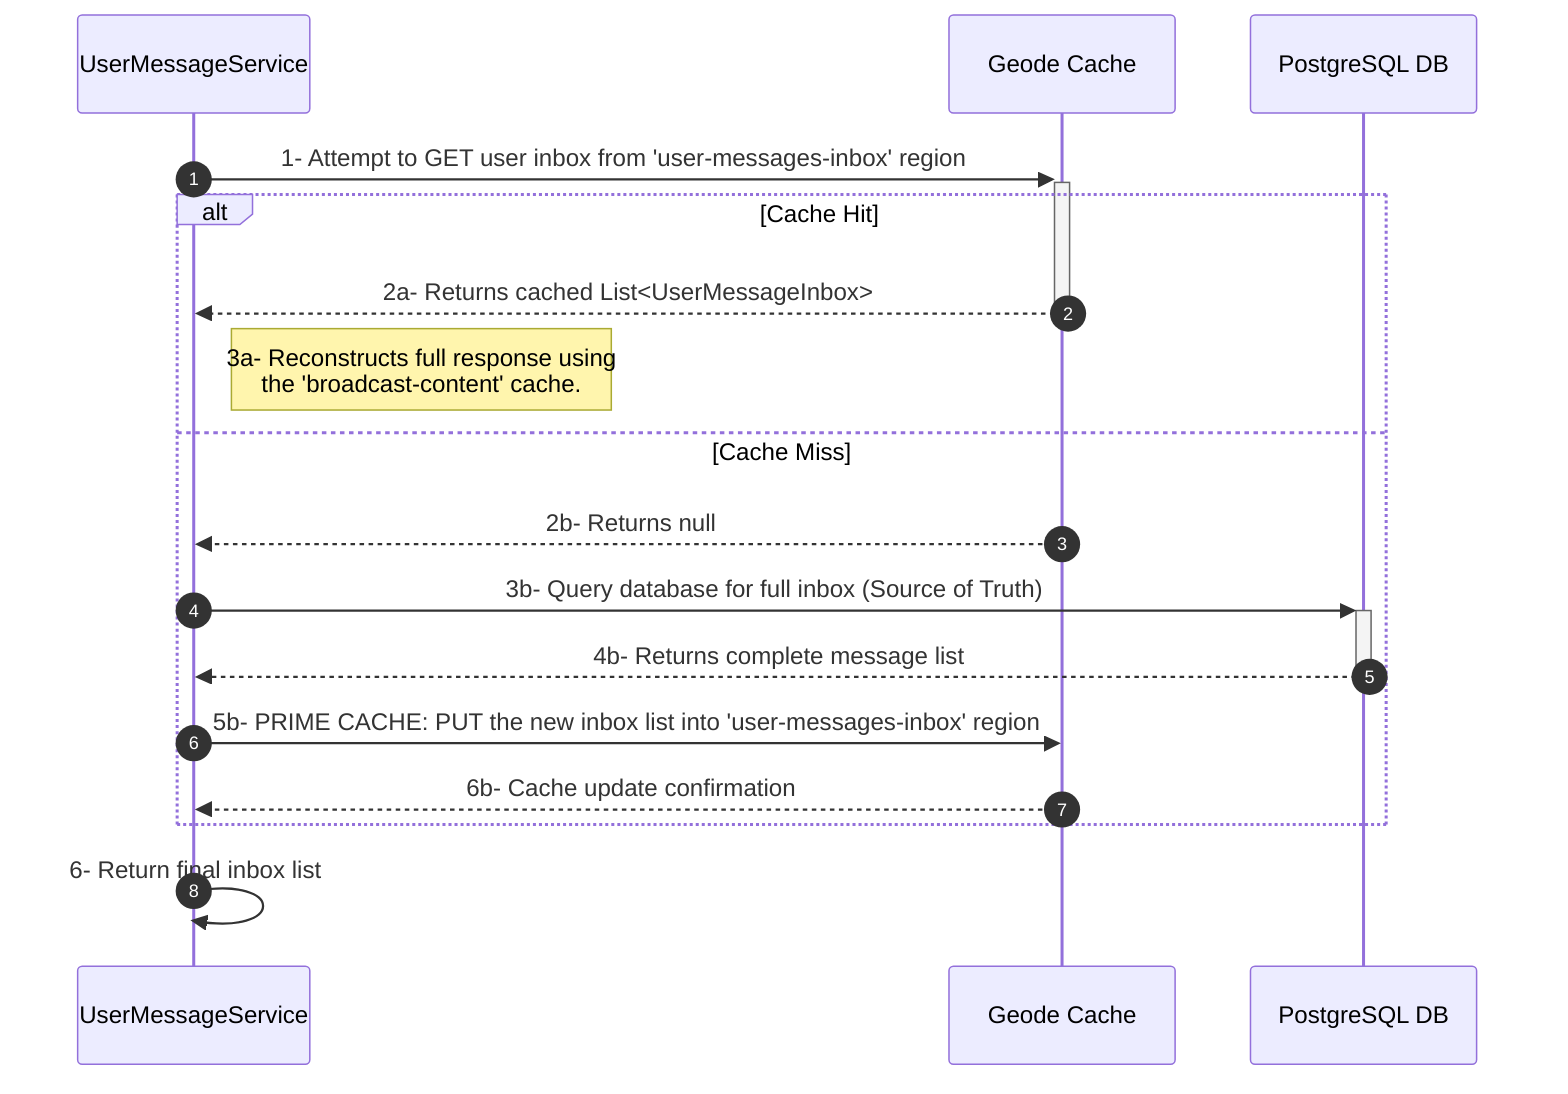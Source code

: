 sequenceDiagram
    autonumber
    participant UserMessageService as UserMessageService
    participant Geode as Geode Cache
    participant DB as PostgreSQL DB
    
    UserMessageService->>+Geode: 1- Attempt to GET user inbox from 'user-messages-inbox' region
    
    alt Cache Hit
        Geode-->>-UserMessageService: 2a- Returns cached List<UserMessageInbox>
        Note right of UserMessageService: 3a- Reconstructs full response using<br/>the 'broadcast-content' cache.
    else Cache Miss
        Geode-->>UserMessageService: 2b- Returns null
        UserMessageService->>+DB: 3b- Query database for full inbox (Source of Truth)
        DB-->>-UserMessageService: 4b- Returns complete message list
        UserMessageService->>Geode: 5b- PRIME CACHE: PUT the new inbox list into 'user-messages-inbox' region
        Geode-->>UserMessageService: 6b- Cache update confirmation
    end
    
    UserMessageService->>UserMessageService: 6- Return final inbox list